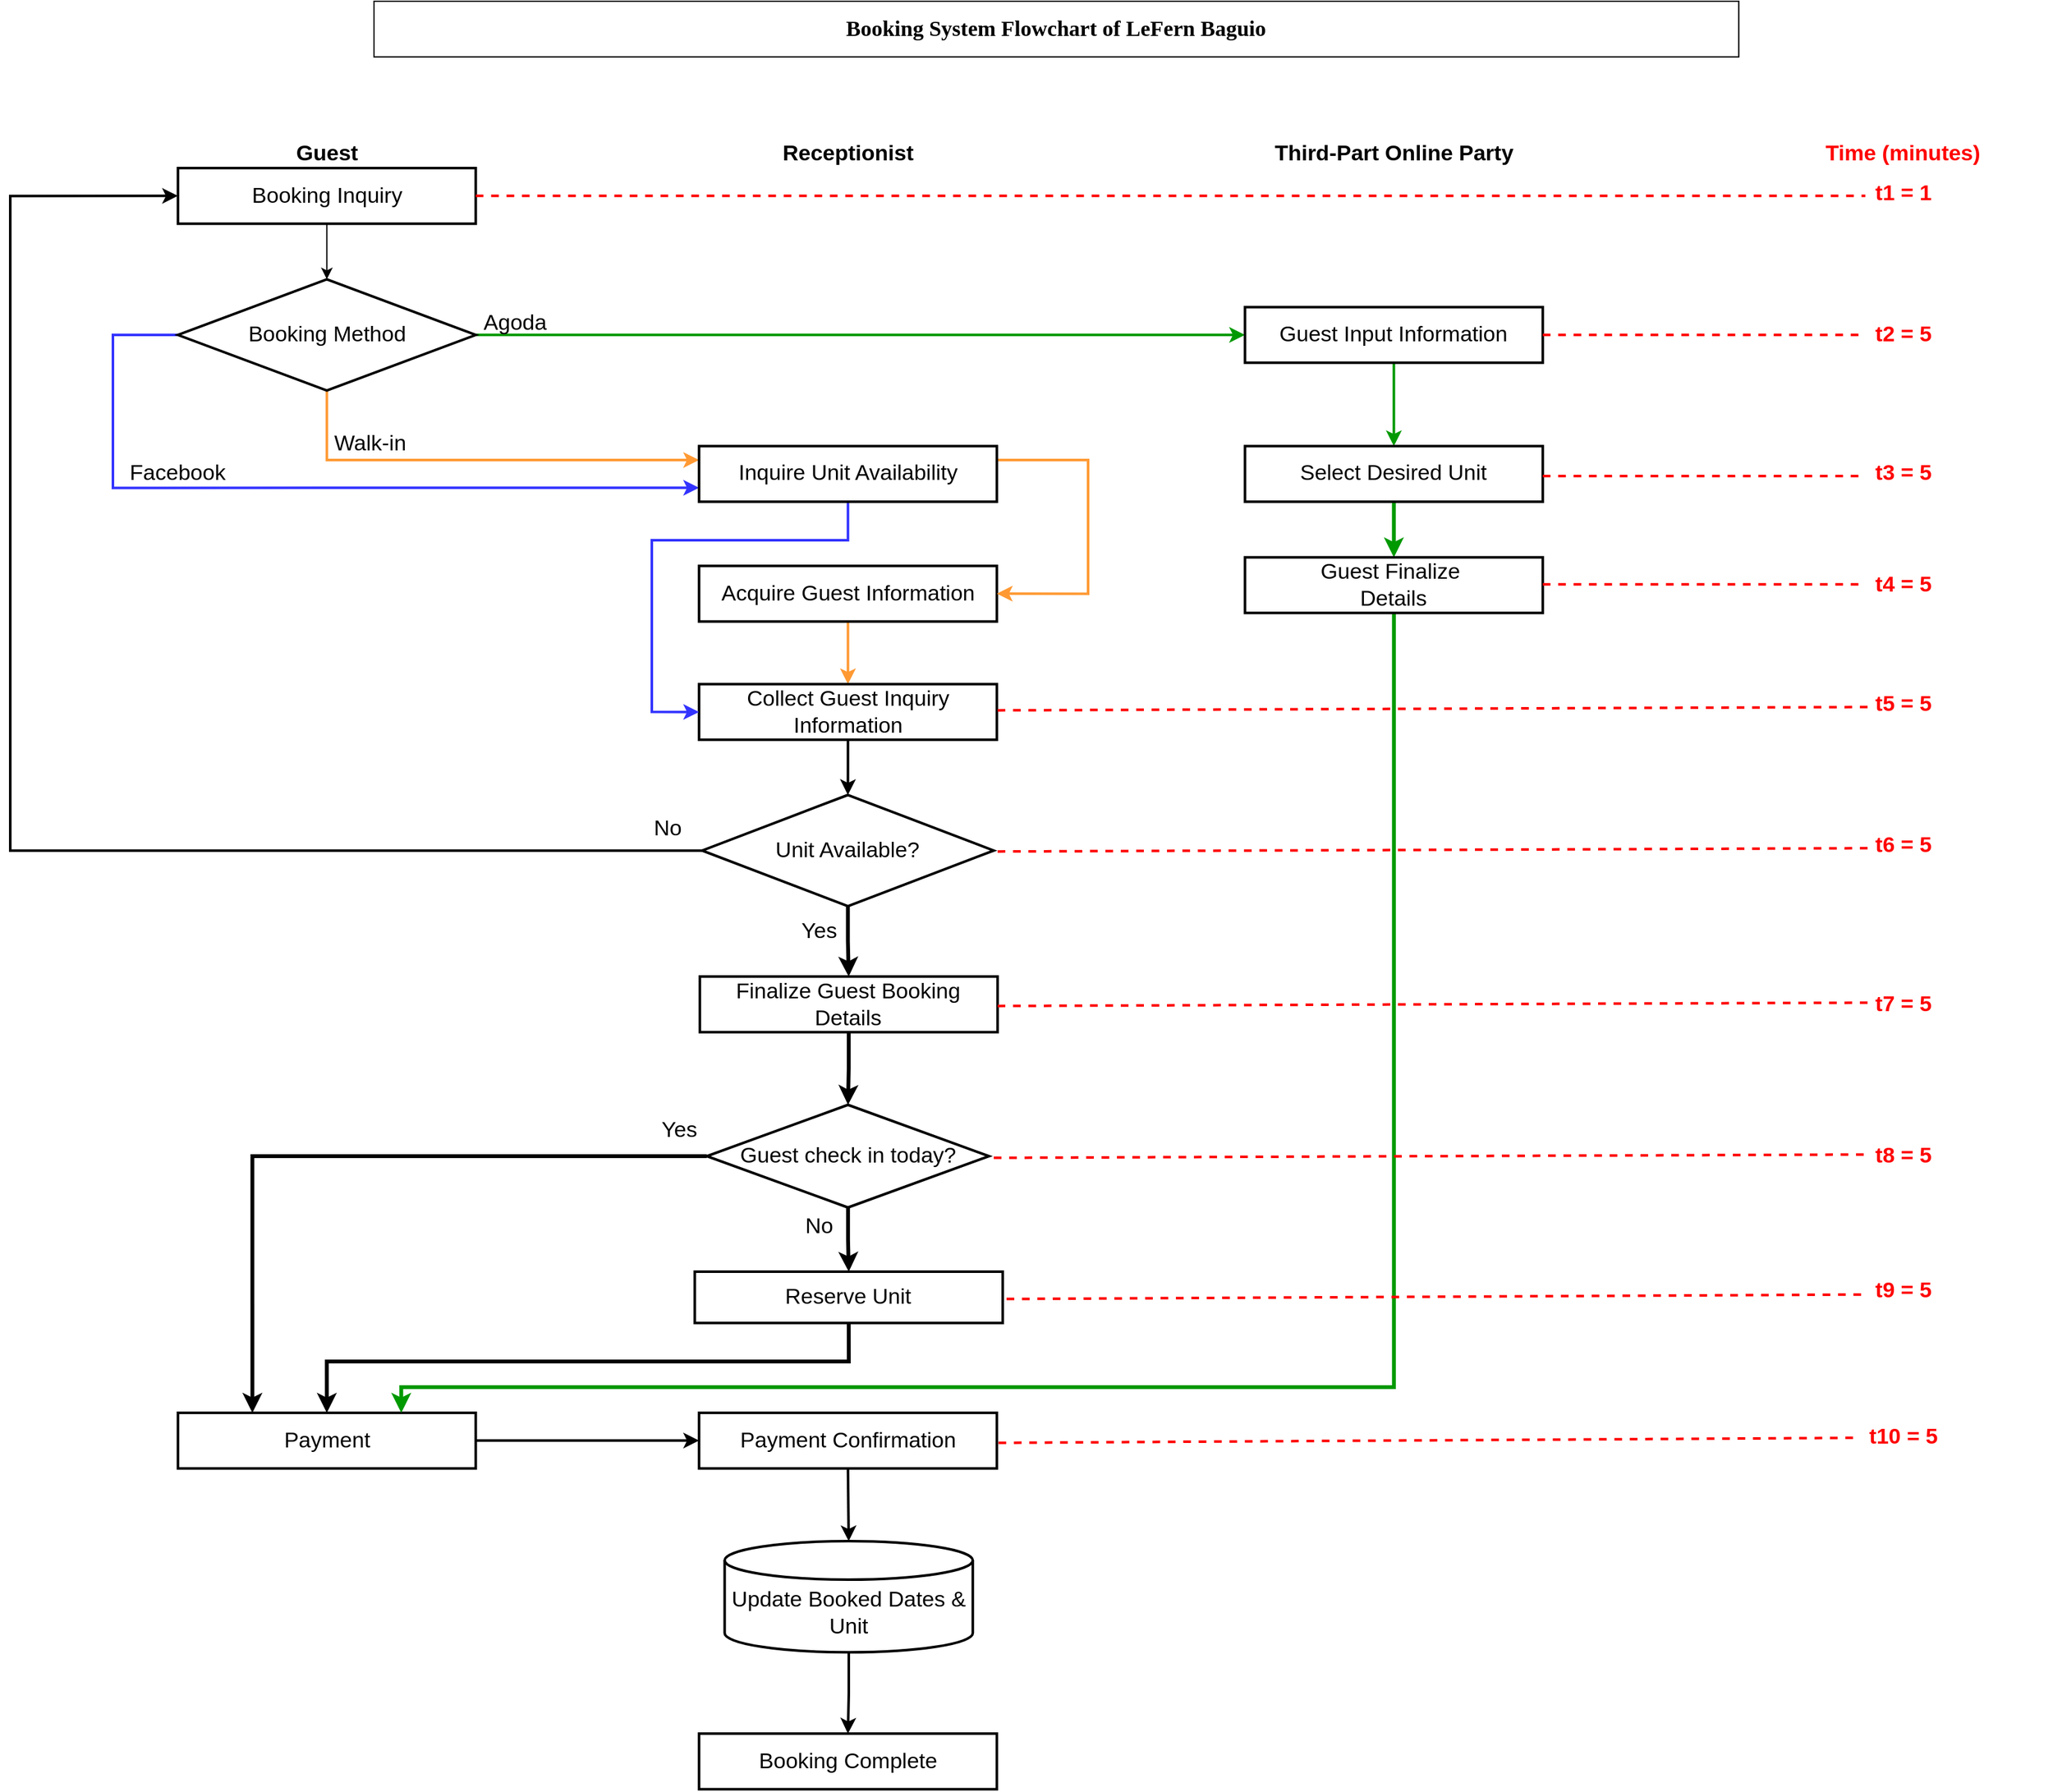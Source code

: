 <mxfile version="28.0.6">
  <diagram name="Page-1" id="Jzcs6xe4tkx_1wj60qTc">
    <mxGraphModel dx="2071" dy="2465" grid="1" gridSize="10" guides="1" tooltips="1" connect="1" arrows="1" fold="1" page="1" pageScale="1" pageWidth="827" pageHeight="1169" math="0" shadow="0">
      <root>
        <mxCell id="0" />
        <mxCell id="1" parent="0" />
        <mxCell id="JCvha5B-mu45JHcWkv43-71" value="" style="edgeStyle=orthogonalEdgeStyle;rounded=0;orthogonalLoop=1;jettySize=auto;html=1;fontSize=17;strokeWidth=2;" parent="1" source="JCvha5B-mu45JHcWkv43-67" target="JCvha5B-mu45JHcWkv43-70" edge="1">
          <mxGeometry relative="1" as="geometry" />
        </mxCell>
        <mxCell id="JCvha5B-mu45JHcWkv43-67" value="Payment" style="whiteSpace=wrap;html=1;fontSize=17;container=0;strokeWidth=2;" parent="1" vertex="1">
          <mxGeometry x="170.695" y="-60" width="232.069" height="43.333" as="geometry" />
        </mxCell>
        <mxCell id="JCvha5B-mu45JHcWkv43-70" value="Payment Confirmation" style="whiteSpace=wrap;html=1;fontSize=17;container=0;strokeWidth=2;" parent="1" vertex="1">
          <mxGeometry x="576.815" y="-60" width="232.069" height="43.333" as="geometry" />
        </mxCell>
        <mxCell id="JCvha5B-mu45JHcWkv43-75" value="" style="edgeStyle=orthogonalEdgeStyle;rounded=0;orthogonalLoop=1;jettySize=auto;html=1;fontSize=17;strokeWidth=2;" parent="1" source="JCvha5B-mu45JHcWkv43-72" target="JCvha5B-mu45JHcWkv43-74" edge="1">
          <mxGeometry relative="1" as="geometry" />
        </mxCell>
        <mxCell id="JCvha5B-mu45JHcWkv43-72" value="Update Booked Dates &amp;amp; Unit" style="shape=cylinder3;whiteSpace=wrap;html=1;boundedLbl=1;backgroundOutline=1;size=15;fontSize=17;container=0;strokeWidth=2;" parent="1" vertex="1">
          <mxGeometry x="596.754" y="39.997" width="193.39" height="86.667" as="geometry" />
        </mxCell>
        <mxCell id="JCvha5B-mu45JHcWkv43-73" value="" style="edgeStyle=none;orthogonalLoop=1;jettySize=auto;html=1;rounded=0;entryX=0.5;entryY=0;entryDx=0;entryDy=0;entryPerimeter=0;exitX=0.5;exitY=1;exitDx=0;exitDy=0;fontSize=17;strokeWidth=2;" parent="1" source="JCvha5B-mu45JHcWkv43-70" target="JCvha5B-mu45JHcWkv43-72" edge="1">
          <mxGeometry width="80" relative="1" as="geometry">
            <mxPoint x="892.879" y="-32.5" as="sourcePoint" />
            <mxPoint x="1047.591" y="-32.5" as="targetPoint" />
            <Array as="points" />
          </mxGeometry>
        </mxCell>
        <mxCell id="JCvha5B-mu45JHcWkv43-74" value="Booking Complete" style="whiteSpace=wrap;html=1;fontSize=17;container=0;strokeWidth=2;" parent="1" vertex="1">
          <mxGeometry x="576.812" y="189.997" width="232.069" height="43.333" as="geometry" />
        </mxCell>
        <mxCell id="JCvha5B-mu45JHcWkv43-3" value="&lt;b style=&quot;font-family: &amp;quot;Times New Roman&amp;quot;; text-wrap-mode: nowrap;&quot;&gt;&lt;font&gt;Booking System Flowchart of LeFern Baguio&lt;/font&gt;&lt;/b&gt;" style="whiteSpace=wrap;html=1;fontSize=17;container=0;" parent="1" vertex="1">
          <mxGeometry x="323.474" y="-1160" width="1063.647" height="43.333" as="geometry" />
        </mxCell>
        <mxCell id="JCvha5B-mu45JHcWkv43-6" value="&lt;b&gt;Guest&lt;/b&gt;" style="whiteSpace=wrap;html=1;strokeColor=none;fillColor=none;fontSize=17;container=0;" parent="1" vertex="1">
          <mxGeometry x="170.695" y="-1051.667" width="232.069" height="21.667" as="geometry" />
        </mxCell>
        <mxCell id="JCvha5B-mu45JHcWkv43-7" value="&lt;b&gt;&lt;font style=&quot;color: light-dark(rgb(255, 0, 0), rgb(237, 237, 237));&quot;&gt;Time (minutes)&lt;/font&gt;&lt;/b&gt;" style="whiteSpace=wrap;html=1;strokeColor=none;fillColor=none;fontSize=17;container=0;" parent="1" vertex="1">
          <mxGeometry x="1398.581" y="-1051.667" width="232.069" height="21.667" as="geometry" />
        </mxCell>
        <mxCell id="JCvha5B-mu45JHcWkv43-8" value="&lt;b&gt;Receptionist&lt;/b&gt;" style="whiteSpace=wrap;html=1;strokeColor=none;fillColor=none;fontSize=17;container=0;" parent="1" vertex="1">
          <mxGeometry x="576.815" y="-1051.667" width="232.069" height="21.667" as="geometry" />
        </mxCell>
        <mxCell id="JCvha5B-mu45JHcWkv43-9" value="&lt;b&gt;Third-Part Online Party&lt;/b&gt;" style="whiteSpace=wrap;html=1;strokeColor=none;fillColor=none;fontSize=17;container=0;" parent="1" vertex="1">
          <mxGeometry x="982.935" y="-1051.667" width="270.747" height="21.667" as="geometry" />
        </mxCell>
        <mxCell id="JCvha5B-mu45JHcWkv43-15" value="" style="edgeStyle=orthogonalEdgeStyle;rounded=0;orthogonalLoop=1;jettySize=auto;html=1;fontSize=17;" parent="1" source="JCvha5B-mu45JHcWkv43-11" target="JCvha5B-mu45JHcWkv43-14" edge="1">
          <mxGeometry relative="1" as="geometry" />
        </mxCell>
        <mxCell id="JCvha5B-mu45JHcWkv43-11" value="Booking Inquiry" style="whiteSpace=wrap;html=1;fontSize=17;container=0;strokeWidth=2;" parent="1" vertex="1">
          <mxGeometry x="170.695" y="-1030" width="232.069" height="43.333" as="geometry" />
        </mxCell>
        <mxCell id="JCvha5B-mu45JHcWkv43-17" value="" style="edgeStyle=orthogonalEdgeStyle;rounded=0;orthogonalLoop=1;jettySize=auto;html=1;fontSize=17;strokeColor=#009900;strokeWidth=2;" parent="1" source="JCvha5B-mu45JHcWkv43-14" target="JCvha5B-mu45JHcWkv43-16" edge="1">
          <mxGeometry relative="1" as="geometry" />
        </mxCell>
        <mxCell id="qPNzb-0w08D9c8R-QPfm-84" style="edgeStyle=orthogonalEdgeStyle;rounded=0;orthogonalLoop=1;jettySize=auto;html=1;entryX=0;entryY=0.75;entryDx=0;entryDy=0;strokeColor=#3333FF;strokeWidth=2;fontSize=17;" edge="1" parent="1" source="JCvha5B-mu45JHcWkv43-14" target="JCvha5B-mu45JHcWkv43-33">
          <mxGeometry relative="1" as="geometry">
            <Array as="points">
              <mxPoint x="120" y="-900" />
              <mxPoint x="120" y="-781" />
            </Array>
          </mxGeometry>
        </mxCell>
        <mxCell id="qPNzb-0w08D9c8R-QPfm-85" style="edgeStyle=orthogonalEdgeStyle;rounded=0;orthogonalLoop=1;jettySize=auto;html=1;entryX=0;entryY=0.25;entryDx=0;entryDy=0;strokeColor=light-dark(#FF9933,#EDEDED);strokeWidth=2;fontSize=17;" edge="1" parent="1" source="JCvha5B-mu45JHcWkv43-14" target="JCvha5B-mu45JHcWkv43-33">
          <mxGeometry relative="1" as="geometry">
            <Array as="points">
              <mxPoint x="287" y="-803" />
            </Array>
          </mxGeometry>
        </mxCell>
        <mxCell id="JCvha5B-mu45JHcWkv43-14" value="Booking Method" style="rhombus;whiteSpace=wrap;html=1;fontSize=17;container=0;strokeWidth=2;" parent="1" vertex="1">
          <mxGeometry x="170.695" y="-943.333" width="232.069" height="86.667" as="geometry" />
        </mxCell>
        <mxCell id="JCvha5B-mu45JHcWkv43-19" value="" style="edgeStyle=orthogonalEdgeStyle;rounded=0;orthogonalLoop=1;jettySize=auto;html=1;fontSize=17;strokeWidth=2;strokeColor=#009900;" parent="1" source="JCvha5B-mu45JHcWkv43-16" target="JCvha5B-mu45JHcWkv43-18" edge="1">
          <mxGeometry relative="1" as="geometry" />
        </mxCell>
        <mxCell id="JCvha5B-mu45JHcWkv43-16" value="Guest Input Information" style="whiteSpace=wrap;html=1;fontSize=17;container=0;strokeWidth=2;" parent="1" vertex="1">
          <mxGeometry x="1002.274" y="-921.667" width="232.069" height="43.333" as="geometry" />
        </mxCell>
        <mxCell id="JCvha5B-mu45JHcWkv43-21" value="" style="edgeStyle=orthogonalEdgeStyle;rounded=0;orthogonalLoop=1;jettySize=auto;html=1;fontSize=17;strokeWidth=3;strokeColor=#009900;" parent="1" source="JCvha5B-mu45JHcWkv43-18" target="JCvha5B-mu45JHcWkv43-20" edge="1">
          <mxGeometry relative="1" as="geometry" />
        </mxCell>
        <mxCell id="JCvha5B-mu45JHcWkv43-18" value="Select Desired Unit" style="whiteSpace=wrap;html=1;fontSize=17;container=0;strokeWidth=2;" parent="1" vertex="1">
          <mxGeometry x="1002.274" y="-813.333" width="232.069" height="43.333" as="geometry" />
        </mxCell>
        <mxCell id="qPNzb-0w08D9c8R-QPfm-92" style="edgeStyle=orthogonalEdgeStyle;rounded=0;orthogonalLoop=1;jettySize=auto;html=1;entryX=0.75;entryY=0;entryDx=0;entryDy=0;strokeWidth=3;strokeColor=#009900;fontSize=17;" edge="1" parent="1" source="JCvha5B-mu45JHcWkv43-20" target="JCvha5B-mu45JHcWkv43-67">
          <mxGeometry relative="1" as="geometry">
            <Array as="points">
              <mxPoint x="1118" y="-80" />
              <mxPoint x="345" y="-80" />
            </Array>
          </mxGeometry>
        </mxCell>
        <mxCell id="JCvha5B-mu45JHcWkv43-20" value="Guest Finalize&amp;nbsp;&lt;div&gt;Details&lt;/div&gt;" style="whiteSpace=wrap;html=1;fontSize=17;container=0;strokeWidth=2;" parent="1" vertex="1">
          <mxGeometry x="1002.274" y="-726.667" width="232.069" height="43.333" as="geometry" />
        </mxCell>
        <mxCell id="JCvha5B-mu45JHcWkv43-27" value="Agoda" style="text;html=1;align=center;verticalAlign=middle;resizable=0;points=[];autosize=1;strokeColor=none;fillColor=none;fontSize=17;container=0;" parent="1" vertex="1">
          <mxGeometry x="397.764" y="-923.833" width="70" height="30" as="geometry" />
        </mxCell>
        <mxCell id="JCvha5B-mu45JHcWkv43-28" value="Walk-in" style="text;html=1;align=center;verticalAlign=middle;resizable=0;points=[];autosize=1;strokeColor=none;fillColor=none;fontSize=17;container=0;" parent="1" vertex="1">
          <mxGeometry x="279.999" y="-829.997" width="80" height="30" as="geometry" />
        </mxCell>
        <mxCell id="JCvha5B-mu45JHcWkv43-35" value="Facebook" style="text;html=1;align=center;verticalAlign=middle;resizable=0;points=[];autosize=1;strokeColor=none;fillColor=none;fontSize=17;container=0;" parent="1" vertex="1">
          <mxGeometry x="119.998" y="-806.67" width="100" height="30" as="geometry" />
        </mxCell>
        <mxCell id="JCvha5B-mu45JHcWkv43-42" value="" style="edgeStyle=orthogonalEdgeStyle;rounded=0;orthogonalLoop=1;jettySize=auto;html=1;fontSize=17;strokeWidth=2;strokeColor=#FF9933;" parent="1" source="JCvha5B-mu45JHcWkv43-36" target="JCvha5B-mu45JHcWkv43-41" edge="1">
          <mxGeometry relative="1" as="geometry" />
        </mxCell>
        <mxCell id="JCvha5B-mu45JHcWkv43-36" value="Acquire Guest Information" style="whiteSpace=wrap;html=1;fontSize=17;container=0;strokeWidth=2;" parent="1" vertex="1">
          <mxGeometry x="576.815" y="-720" width="232.069" height="43.333" as="geometry" />
        </mxCell>
        <mxCell id="JCvha5B-mu45JHcWkv43-56" value="" style="edgeStyle=orthogonalEdgeStyle;rounded=0;orthogonalLoop=1;jettySize=auto;html=1;fontSize=17;strokeWidth=2;" parent="1" source="JCvha5B-mu45JHcWkv43-41" target="JCvha5B-mu45JHcWkv43-55" edge="1">
          <mxGeometry relative="1" as="geometry" />
        </mxCell>
        <mxCell id="JCvha5B-mu45JHcWkv43-41" value="Collect Guest Inquiry Information" style="whiteSpace=wrap;html=1;fontSize=17;container=0;strokeWidth=2;" parent="1" vertex="1">
          <mxGeometry x="576.815" y="-627.833" width="232.069" height="43.333" as="geometry" />
        </mxCell>
        <mxCell id="qPNzb-0w08D9c8R-QPfm-86" style="edgeStyle=orthogonalEdgeStyle;rounded=0;orthogonalLoop=1;jettySize=auto;html=1;entryX=0;entryY=0.5;entryDx=0;entryDy=0;strokeWidth=2;strokeColor=#3333FF;fontSize=17;" edge="1" parent="1" source="JCvha5B-mu45JHcWkv43-33" target="JCvha5B-mu45JHcWkv43-41">
          <mxGeometry relative="1" as="geometry">
            <Array as="points">
              <mxPoint x="693" y="-740" />
              <mxPoint x="540" y="-740" />
              <mxPoint x="540" y="-606" />
            </Array>
          </mxGeometry>
        </mxCell>
        <mxCell id="qPNzb-0w08D9c8R-QPfm-87" style="edgeStyle=orthogonalEdgeStyle;rounded=0;orthogonalLoop=1;jettySize=auto;html=1;exitX=1;exitY=0.25;exitDx=0;exitDy=0;entryX=1;entryY=0.5;entryDx=0;entryDy=0;strokeColor=light-dark(#FF9933,#EDEDED);strokeWidth=2;fontSize=17;" edge="1" parent="1" source="JCvha5B-mu45JHcWkv43-33" target="JCvha5B-mu45JHcWkv43-36">
          <mxGeometry relative="1" as="geometry">
            <Array as="points">
              <mxPoint x="880" y="-802" />
              <mxPoint x="880" y="-698" />
            </Array>
          </mxGeometry>
        </mxCell>
        <mxCell id="JCvha5B-mu45JHcWkv43-33" value="Inquire Unit Availability" style="whiteSpace=wrap;html=1;fontSize=17;container=0;strokeWidth=2;" parent="1" vertex="1">
          <mxGeometry x="576.815" y="-813.337" width="232.069" height="43.333" as="geometry" />
        </mxCell>
        <mxCell id="JCvha5B-mu45JHcWkv43-64" value="" style="edgeStyle=orthogonalEdgeStyle;rounded=0;orthogonalLoop=1;jettySize=auto;html=1;fontSize=17;strokeWidth=3;" parent="1" source="JCvha5B-mu45JHcWkv43-55" target="JCvha5B-mu45JHcWkv43-63" edge="1">
          <mxGeometry relative="1" as="geometry" />
        </mxCell>
        <mxCell id="qPNzb-0w08D9c8R-QPfm-94" style="edgeStyle=orthogonalEdgeStyle;rounded=0;orthogonalLoop=1;jettySize=auto;html=1;entryX=0;entryY=0.5;entryDx=0;entryDy=0;strokeWidth=2;fontSize=17;" edge="1" parent="1" source="JCvha5B-mu45JHcWkv43-55" target="JCvha5B-mu45JHcWkv43-11">
          <mxGeometry relative="1" as="geometry">
            <Array as="points">
              <mxPoint x="40" y="-499" />
              <mxPoint x="40" y="-1008" />
            </Array>
          </mxGeometry>
        </mxCell>
        <mxCell id="JCvha5B-mu45JHcWkv43-55" value="Unit Available?" style="rhombus;whiteSpace=wrap;html=1;fontSize=17;container=0;strokeWidth=2;" parent="1" vertex="1">
          <mxGeometry x="579.233" y="-541.497" width="227.234" height="86.667" as="geometry" />
        </mxCell>
        <mxCell id="qPNzb-0w08D9c8R-QPfm-3" value="" style="edgeStyle=orthogonalEdgeStyle;rounded=0;orthogonalLoop=1;jettySize=auto;html=1;fontSize=17;strokeWidth=3;" edge="1" parent="1" source="JCvha5B-mu45JHcWkv43-63" target="qPNzb-0w08D9c8R-QPfm-2">
          <mxGeometry relative="1" as="geometry" />
        </mxCell>
        <mxCell id="JCvha5B-mu45JHcWkv43-63" value="Finalize Guest Booking Details" style="whiteSpace=wrap;html=1;fontSize=17;container=0;strokeWidth=2;" parent="1" vertex="1">
          <mxGeometry x="577.415" y="-399.997" width="232.069" height="43.333" as="geometry" />
        </mxCell>
        <mxCell id="JCvha5B-mu45JHcWkv43-65" value="Yes" style="text;html=1;align=center;verticalAlign=middle;resizable=0;points=[];autosize=1;strokeColor=none;fillColor=none;fontSize=17;container=0;" parent="1" vertex="1">
          <mxGeometry x="645.003" y="-450" width="50" height="30" as="geometry" />
        </mxCell>
        <mxCell id="xt7HUY4mWSCbLze2-TeH-1" value="" style="endArrow=none;dashed=1;html=1;rounded=0;strokeColor=#FF0000;fontSize=17;strokeWidth=2;" parent="1" edge="1">
          <mxGeometry width="50" height="50" relative="1" as="geometry">
            <mxPoint x="402.764" y="-1008.333" as="sourcePoint" />
            <mxPoint x="1485.75" y="-1008.333" as="targetPoint" />
          </mxGeometry>
        </mxCell>
        <mxCell id="xt7HUY4mWSCbLze2-TeH-2" value="t1 = 1" style="text;html=1;align=center;verticalAlign=middle;resizable=0;points=[];autosize=1;strokeColor=none;fillColor=none;fontColor=#FF0000;fontSize=17;container=0;fontStyle=1" parent="1" vertex="1">
          <mxGeometry x="1479.618" y="-1024.583" width="70" height="30" as="geometry" />
        </mxCell>
        <mxCell id="qPNzb-0w08D9c8R-QPfm-4" style="edgeStyle=orthogonalEdgeStyle;rounded=0;orthogonalLoop=1;jettySize=auto;html=1;entryX=0.25;entryY=0;entryDx=0;entryDy=0;fontSize=17;strokeWidth=3;" edge="1" parent="1" source="qPNzb-0w08D9c8R-QPfm-2" target="JCvha5B-mu45JHcWkv43-67">
          <mxGeometry relative="1" as="geometry" />
        </mxCell>
        <mxCell id="qPNzb-0w08D9c8R-QPfm-5" value="Yes" style="edgeLabel;html=1;align=center;verticalAlign=middle;resizable=0;points=[];fontSize=17;" vertex="1" connectable="0" parent="qPNzb-0w08D9c8R-QPfm-4">
          <mxGeometry x="-0.587" y="1" relative="1" as="geometry">
            <mxPoint x="92" y="-21" as="offset" />
          </mxGeometry>
        </mxCell>
        <mxCell id="qPNzb-0w08D9c8R-QPfm-7" value="" style="edgeStyle=orthogonalEdgeStyle;rounded=0;orthogonalLoop=1;jettySize=auto;html=1;fontSize=17;strokeWidth=3;" edge="1" parent="1" source="qPNzb-0w08D9c8R-QPfm-2" target="qPNzb-0w08D9c8R-QPfm-6">
          <mxGeometry relative="1" as="geometry" />
        </mxCell>
        <mxCell id="qPNzb-0w08D9c8R-QPfm-2" value="Guest check in today?" style="rhombus;whiteSpace=wrap;html=1;fontSize=17;strokeWidth=2;" vertex="1" parent="1">
          <mxGeometry x="582.85" y="-300.0" width="220" height="80" as="geometry" />
        </mxCell>
        <mxCell id="qPNzb-0w08D9c8R-QPfm-9" style="edgeStyle=orthogonalEdgeStyle;rounded=0;orthogonalLoop=1;jettySize=auto;html=1;entryX=0.5;entryY=0;entryDx=0;entryDy=0;exitX=0.5;exitY=1;exitDx=0;exitDy=0;fontSize=17;strokeWidth=3;" edge="1" parent="1" source="qPNzb-0w08D9c8R-QPfm-6" target="JCvha5B-mu45JHcWkv43-67">
          <mxGeometry relative="1" as="geometry">
            <Array as="points">
              <mxPoint x="694" y="-100" />
              <mxPoint x="287" y="-100" />
            </Array>
          </mxGeometry>
        </mxCell>
        <mxCell id="qPNzb-0w08D9c8R-QPfm-6" value="Reserve Unit" style="whiteSpace=wrap;html=1;fontSize=17;strokeWidth=2;" vertex="1" parent="1">
          <mxGeometry x="573.45" y="-170" width="240" height="40" as="geometry" />
        </mxCell>
        <mxCell id="qPNzb-0w08D9c8R-QPfm-8" value="No" style="text;html=1;align=center;verticalAlign=middle;resizable=0;points=[];autosize=1;strokeColor=none;fillColor=none;fontSize=17;" vertex="1" parent="1">
          <mxGeometry x="645" y="-220" width="50" height="30" as="geometry" />
        </mxCell>
        <mxCell id="qPNzb-0w08D9c8R-QPfm-11" value="" style="endArrow=none;dashed=1;html=1;rounded=0;exitX=1;exitY=0.5;exitDx=0;exitDy=0;fontColor=#FF0000;strokeColor=light-dark(#ff0000, #ededed);fontSize=17;strokeWidth=2;" edge="1" parent="1" source="JCvha5B-mu45JHcWkv43-16">
          <mxGeometry width="50" height="50" relative="1" as="geometry">
            <mxPoint x="1234" y="-900" as="sourcePoint" />
            <mxPoint x="1484" y="-900" as="targetPoint" />
          </mxGeometry>
        </mxCell>
        <mxCell id="qPNzb-0w08D9c8R-QPfm-81" value="&lt;b&gt;t2 = 5&lt;/b&gt;" style="text;html=1;align=center;verticalAlign=middle;resizable=0;points=[];autosize=1;strokeColor=none;fillColor=none;fontColor=#FF0000;fontSize=17;container=0;" vertex="1" parent="1">
          <mxGeometry x="1479.62" y="-915" width="70" height="30" as="geometry" />
        </mxCell>
        <mxCell id="qPNzb-0w08D9c8R-QPfm-82" value="" style="endArrow=none;dashed=1;html=1;rounded=0;exitX=1;exitY=0.5;exitDx=0;exitDy=0;fontColor=#FF0000;strokeColor=light-dark(#ff0000, #ededed);fontSize=17;strokeWidth=2;" edge="1" parent="1">
          <mxGeometry width="50" height="50" relative="1" as="geometry">
            <mxPoint x="1234.34" y="-790" as="sourcePoint" />
            <mxPoint x="1484.34" y="-790" as="targetPoint" />
          </mxGeometry>
        </mxCell>
        <mxCell id="qPNzb-0w08D9c8R-QPfm-83" value="&lt;b&gt;t3 = 5&lt;/b&gt;" style="text;html=1;align=center;verticalAlign=middle;resizable=0;points=[];autosize=1;strokeColor=none;fillColor=none;fontColor=#FF0000;fontSize=17;container=0;" vertex="1" parent="1">
          <mxGeometry x="1479.62" y="-806.67" width="70" height="30" as="geometry" />
        </mxCell>
        <mxCell id="JCvha5B-mu45JHcWkv43-62" value="No" style="text;html=1;align=center;verticalAlign=middle;resizable=0;points=[];autosize=1;strokeColor=none;fillColor=none;fontSize=17;container=0;" parent="1" vertex="1">
          <mxGeometry x="526.819" y="-530.003" width="50" height="30" as="geometry" />
        </mxCell>
        <mxCell id="qPNzb-0w08D9c8R-QPfm-95" value="" style="endArrow=none;dashed=1;html=1;rounded=0;exitX=1;exitY=0.5;exitDx=0;exitDy=0;fontColor=#FF0000;strokeColor=light-dark(#ff0000, #ededed);fontSize=17;strokeWidth=2;" edge="1" parent="1">
          <mxGeometry width="50" height="50" relative="1" as="geometry">
            <mxPoint x="1234.34" y="-705.67" as="sourcePoint" />
            <mxPoint x="1484.34" y="-705.67" as="targetPoint" />
          </mxGeometry>
        </mxCell>
        <mxCell id="qPNzb-0w08D9c8R-QPfm-96" value="&lt;b&gt;t4 = 5&lt;/b&gt;" style="text;html=1;align=center;verticalAlign=middle;resizable=0;points=[];autosize=1;strokeColor=none;fillColor=none;fontColor=#FF0000;fontSize=17;container=0;" vertex="1" parent="1">
          <mxGeometry x="1479.62" y="-720" width="70" height="30" as="geometry" />
        </mxCell>
        <mxCell id="qPNzb-0w08D9c8R-QPfm-97" value="" style="endArrow=none;dashed=1;html=1;rounded=0;exitX=1;exitY=0.5;exitDx=0;exitDy=0;fontColor=#FF0000;strokeColor=light-dark(#ff0000, #ededed);fontSize=17;strokeWidth=2;" edge="1" parent="1">
          <mxGeometry width="50" height="50" relative="1" as="geometry">
            <mxPoint x="809.48" y="-607.42" as="sourcePoint" />
            <mxPoint x="1490" y="-610" as="targetPoint" />
          </mxGeometry>
        </mxCell>
        <mxCell id="qPNzb-0w08D9c8R-QPfm-98" value="&lt;b&gt;t5 = 5&lt;/b&gt;" style="text;html=1;align=center;verticalAlign=middle;resizable=0;points=[];autosize=1;strokeColor=none;fillColor=none;fontColor=#FF0000;fontSize=17;container=0;" vertex="1" parent="1">
          <mxGeometry x="1479.62" y="-627.17" width="70" height="30" as="geometry" />
        </mxCell>
        <mxCell id="qPNzb-0w08D9c8R-QPfm-99" value="" style="endArrow=none;dashed=1;html=1;rounded=0;exitX=1;exitY=0.5;exitDx=0;exitDy=0;fontColor=#FF0000;strokeColor=light-dark(#ff0000, #ededed);fontSize=17;strokeWidth=2;" edge="1" parent="1">
          <mxGeometry width="50" height="50" relative="1" as="geometry">
            <mxPoint x="809.48" y="-497.42" as="sourcePoint" />
            <mxPoint x="1490" y="-500" as="targetPoint" />
          </mxGeometry>
        </mxCell>
        <mxCell id="qPNzb-0w08D9c8R-QPfm-100" value="&lt;b&gt;t6 = 5&lt;/b&gt;" style="text;html=1;align=center;verticalAlign=middle;resizable=0;points=[];autosize=1;strokeColor=none;fillColor=none;fontColor=#FF0000;fontSize=17;container=0;" vertex="1" parent="1">
          <mxGeometry x="1479.62" y="-517" width="70" height="30" as="geometry" />
        </mxCell>
        <mxCell id="qPNzb-0w08D9c8R-QPfm-101" value="" style="endArrow=none;dashed=1;html=1;rounded=0;exitX=1;exitY=0.5;exitDx=0;exitDy=0;fontColor=#FF0000;strokeColor=light-dark(#ff0000, #ededed);fontSize=17;strokeWidth=2;" edge="1" parent="1">
          <mxGeometry width="50" height="50" relative="1" as="geometry">
            <mxPoint x="809.48" y="-377.04" as="sourcePoint" />
            <mxPoint x="1490" y="-379.62" as="targetPoint" />
          </mxGeometry>
        </mxCell>
        <mxCell id="qPNzb-0w08D9c8R-QPfm-102" value="&lt;b&gt;t7 = 5&lt;/b&gt;" style="text;html=1;align=center;verticalAlign=middle;resizable=0;points=[];autosize=1;strokeColor=none;fillColor=none;fontColor=#FF0000;fontSize=17;container=0;" vertex="1" parent="1">
          <mxGeometry x="1479.62" y="-393.33" width="70" height="30" as="geometry" />
        </mxCell>
        <mxCell id="qPNzb-0w08D9c8R-QPfm-103" value="" style="endArrow=none;dashed=1;html=1;rounded=0;exitX=1;exitY=0.5;exitDx=0;exitDy=0;fontColor=#FF0000;strokeColor=light-dark(#ff0000, #ededed);fontSize=17;strokeWidth=2;" edge="1" parent="1">
          <mxGeometry width="50" height="50" relative="1" as="geometry">
            <mxPoint x="806.47" y="-258.71" as="sourcePoint" />
            <mxPoint x="1486.99" y="-261.29" as="targetPoint" />
          </mxGeometry>
        </mxCell>
        <mxCell id="qPNzb-0w08D9c8R-QPfm-104" value="&lt;b&gt;t8 = 5&lt;/b&gt;" style="text;html=1;align=center;verticalAlign=middle;resizable=0;points=[];autosize=1;strokeColor=none;fillColor=none;fontColor=#FF0000;fontSize=17;container=0;" vertex="1" parent="1">
          <mxGeometry x="1479.62" y="-275" width="70" height="30" as="geometry" />
        </mxCell>
        <mxCell id="qPNzb-0w08D9c8R-QPfm-105" value="" style="endArrow=none;dashed=1;html=1;rounded=0;exitX=1;exitY=0.5;exitDx=0;exitDy=0;fontColor=#FF0000;strokeColor=light-dark(#ff0000, #ededed);fontSize=17;strokeWidth=2;entryX=0.054;entryY=0.594;entryDx=0;entryDy=0;entryPerimeter=0;" edge="1" parent="1">
          <mxGeometry width="50" height="50" relative="1" as="geometry">
            <mxPoint x="816.45" y="-148.71" as="sourcePoint" />
            <mxPoint x="1486.4" y="-152.18" as="targetPoint" />
          </mxGeometry>
        </mxCell>
        <mxCell id="qPNzb-0w08D9c8R-QPfm-106" value="&lt;b&gt;t9 = 5&lt;/b&gt;" style="text;html=1;align=center;verticalAlign=middle;resizable=0;points=[];autosize=1;strokeColor=none;fillColor=none;fontColor=#FF0000;fontSize=17;container=0;" vertex="1" parent="1">
          <mxGeometry x="1479.62" y="-170" width="70" height="30" as="geometry" />
        </mxCell>
        <mxCell id="qPNzb-0w08D9c8R-QPfm-107" value="" style="endArrow=none;dashed=1;html=1;rounded=0;exitX=1;exitY=0.5;exitDx=0;exitDy=0;fontColor=#FF0000;strokeColor=light-dark(#ff0000, #ededed);fontSize=17;strokeWidth=2;entryX=0.044;entryY=0.517;entryDx=0;entryDy=0;entryPerimeter=0;" edge="1" parent="1" target="qPNzb-0w08D9c8R-QPfm-108">
          <mxGeometry width="50" height="50" relative="1" as="geometry">
            <mxPoint x="810.18" y="-36.6" as="sourcePoint" />
            <mxPoint x="1490" y="-40" as="targetPoint" />
          </mxGeometry>
        </mxCell>
        <mxCell id="qPNzb-0w08D9c8R-QPfm-108" value="&lt;b&gt;t10 = 5&lt;/b&gt;" style="text;html=1;align=center;verticalAlign=middle;resizable=0;points=[];autosize=1;strokeColor=none;fillColor=none;fontColor=#FF0000;fontSize=17;container=0;" vertex="1" parent="1">
          <mxGeometry x="1474.62" y="-56" width="80" height="30" as="geometry" />
        </mxCell>
      </root>
    </mxGraphModel>
  </diagram>
</mxfile>

